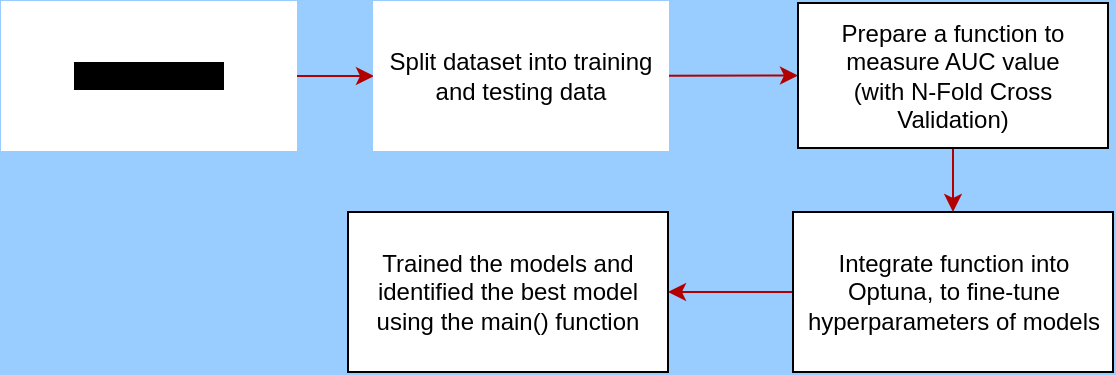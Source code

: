 <mxfile>
    <diagram id="AHjpwGQCxqOaTl0WwdkJ" name="Page-1">
        <mxGraphModel dx="640" dy="466" grid="0" gridSize="10" guides="1" tooltips="1" connect="1" arrows="1" fold="1" page="1" pageScale="1" pageWidth="850" pageHeight="1100" background="#99CCFF" math="0" shadow="0">
            <root>
                <mxCell id="0"/>
                <mxCell id="1" parent="0"/>
                <mxCell id="53" value="" style="edgeStyle=none;html=1;fillColor=#e51400;strokeColor=#B20000;" edge="1" parent="1" source="9" target="52">
                    <mxGeometry relative="1" as="geometry"/>
                </mxCell>
                <mxCell id="9" value="&lt;span style=&quot;background-color: rgb(0, 0, 0);&quot;&gt;Process Data&amp;nbsp;&lt;/span&gt;" style="rounded=0;whiteSpace=wrap;html=1;fontColor=default;labelBackgroundColor=none;strokeColor=#FFFFFF;" parent="1" vertex="1">
                    <mxGeometry x="35" y="36" width="147" height="74" as="geometry"/>
                </mxCell>
                <mxCell id="64" style="edgeStyle=none;html=1;entryX=1;entryY=0.5;entryDx=0;entryDy=0;fillColor=#e51400;strokeColor=#B20000;" edge="1" parent="1" source="42" target="45">
                    <mxGeometry relative="1" as="geometry"/>
                </mxCell>
                <mxCell id="42" value="Integrate function into Optuna, to fine-tune hyperparameters of models" style="rounded=0;whiteSpace=wrap;html=1;" parent="1" vertex="1">
                    <mxGeometry x="430.5" y="141" width="160" height="80" as="geometry"/>
                </mxCell>
                <mxCell id="45" value="Trained the models and identified the best model using the main() function" style="rounded=0;whiteSpace=wrap;html=1;" parent="1" vertex="1">
                    <mxGeometry x="208" y="141" width="160" height="80" as="geometry"/>
                </mxCell>
                <mxCell id="57" value="" style="edgeStyle=none;html=1;fillColor=#e51400;strokeColor=#B20000;" edge="1" parent="1" source="13" target="42">
                    <mxGeometry relative="1" as="geometry"/>
                </mxCell>
                <mxCell id="13" value="Prepare a function to measure AUC value &lt;br&gt;(with N-Fold Cross Validation)" style="rounded=0;whiteSpace=wrap;html=1;" parent="1" vertex="1">
                    <mxGeometry x="433" y="36.5" width="155" height="72.5" as="geometry"/>
                </mxCell>
                <mxCell id="54" style="edgeStyle=none;html=1;entryX=0;entryY=0.5;entryDx=0;entryDy=0;fillColor=#e51400;strokeColor=#B20000;" edge="1" parent="1" source="52" target="13">
                    <mxGeometry relative="1" as="geometry"/>
                </mxCell>
                <mxCell id="52" value="Split dataset into training and testing data" style="rounded=0;whiteSpace=wrap;html=1;fontColor=default;labelBackgroundColor=none;strokeColor=#FFFFFF;" vertex="1" parent="1">
                    <mxGeometry x="221" y="36" width="147" height="74" as="geometry"/>
                </mxCell>
            </root>
        </mxGraphModel>
    </diagram>
</mxfile>